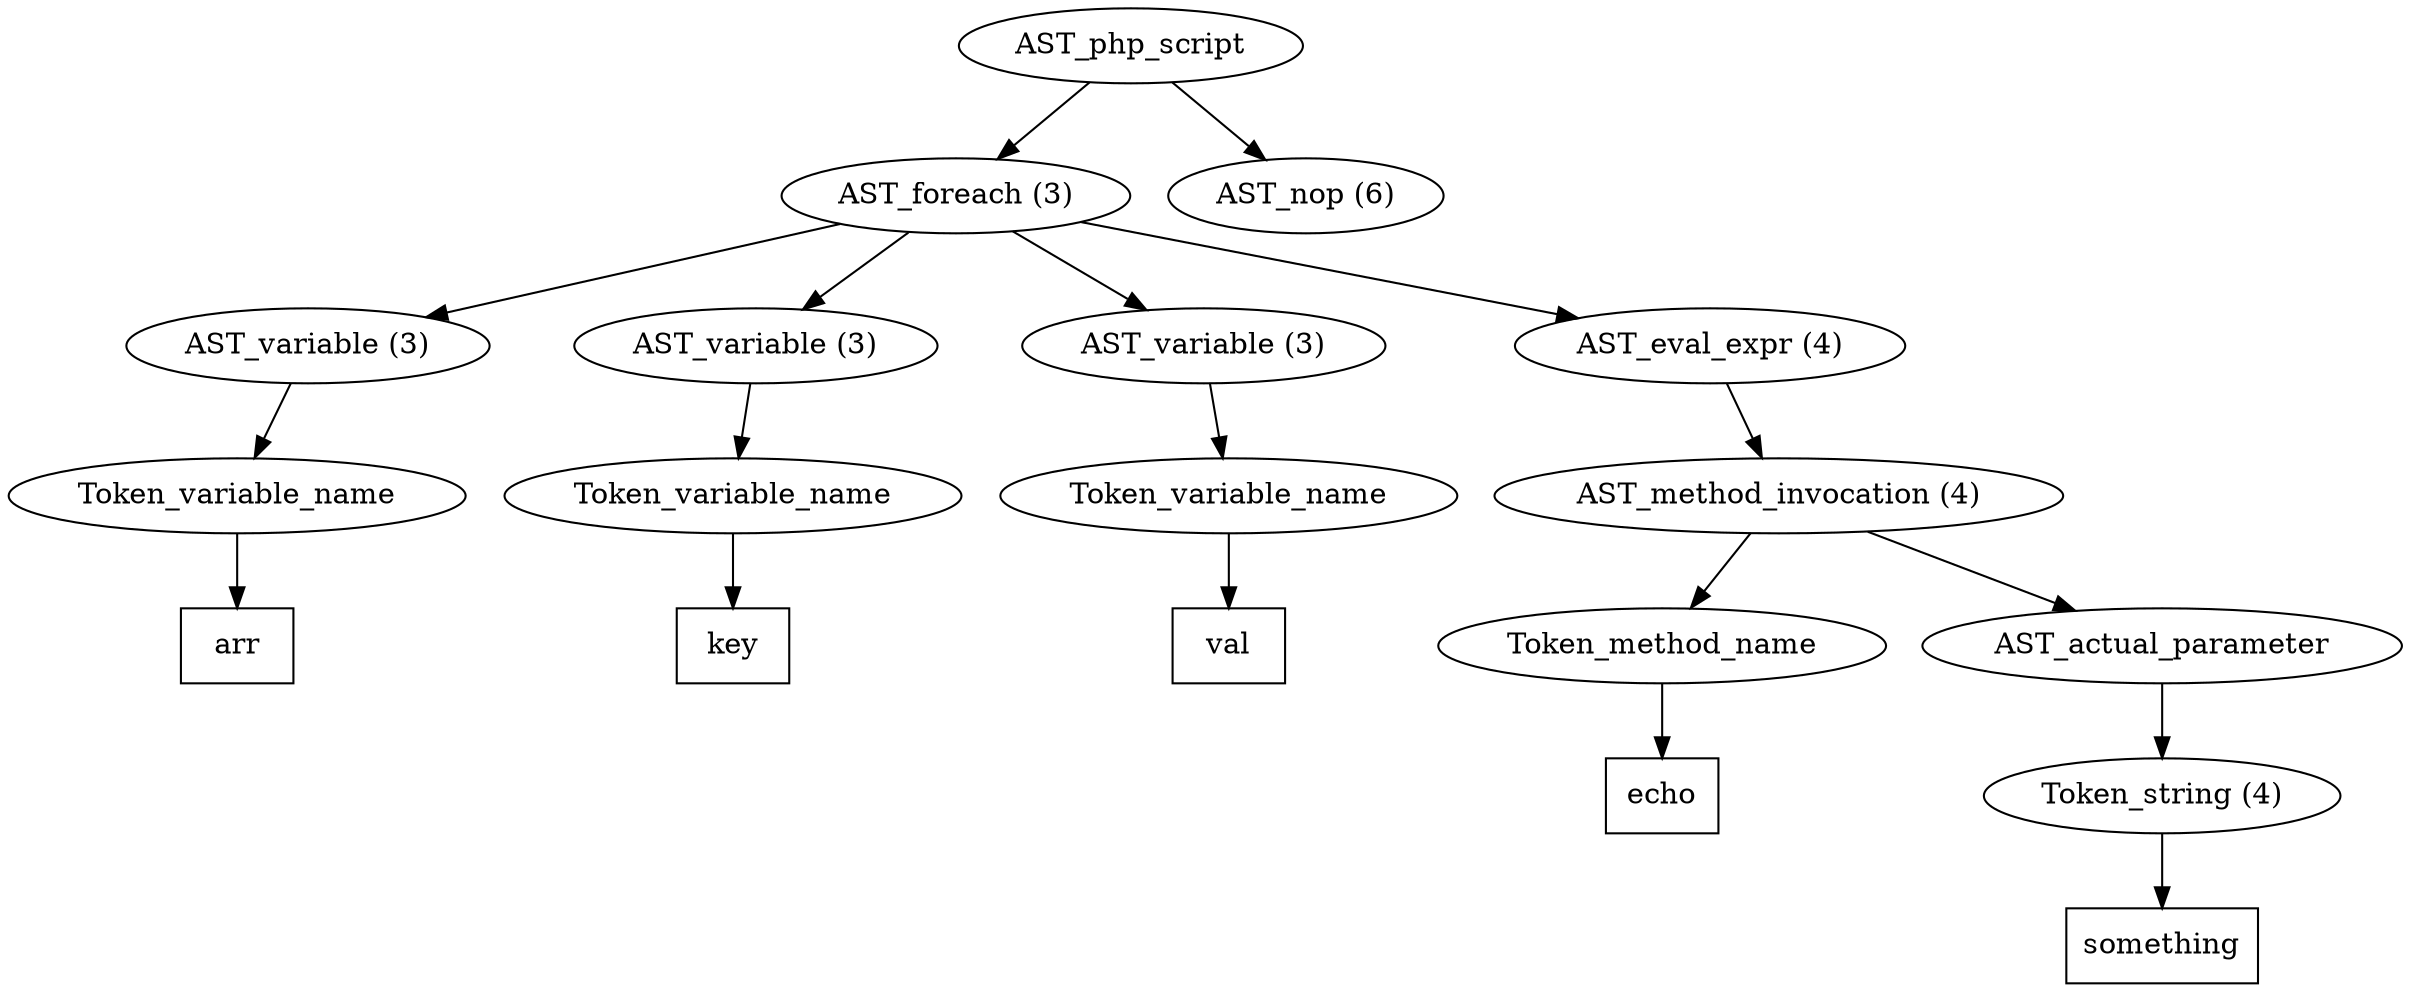 /*
 * AST in dot format generated by phc -- the PHP compiler
 */

digraph AST {
node_0 [label="AST_php_script"];
node_1 [label="AST_foreach (3)"];
node_2 [label="AST_variable (3)"];
node_3 [label="Token_variable_name"];
node_4 [label="arr", shape=box]
node_3 -> node_4;
node_2 -> node_3;
node_5 [label="AST_variable (3)"];
node_6 [label="Token_variable_name"];
node_7 [label="key", shape=box]
node_6 -> node_7;
node_5 -> node_6;
node_8 [label="AST_variable (3)"];
node_9 [label="Token_variable_name"];
node_10 [label="val", shape=box]
node_9 -> node_10;
node_8 -> node_9;
node_11 [label="AST_eval_expr (4)"];
node_12 [label="AST_method_invocation (4)"];
node_13 [label="Token_method_name"];
node_14 [label="echo", shape=box]
node_13 -> node_14;
node_15 [label="AST_actual_parameter"];
node_16 [label="Token_string (4)"];
node_17 [label="something", shape=box]
node_16 -> node_17;
node_15 -> node_16;
node_12 -> node_15;
node_12 -> node_13;
node_11 -> node_12;
node_1 -> node_11;
node_1 -> node_8;
node_1 -> node_5;
node_1 -> node_2;
node_18 [label="AST_nop (6)"];
node_0 -> node_18;
node_0 -> node_1;
}
